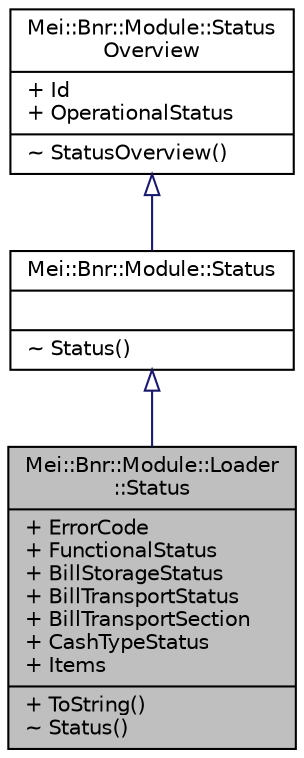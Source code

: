 digraph "Mei::Bnr::Module::Loader::Status"
{
  edge [fontname="Helvetica",fontsize="10",labelfontname="Helvetica",labelfontsize="10"];
  node [fontname="Helvetica",fontsize="10",shape=record];
  Node1 [label="{Mei::Bnr::Module::Loader\l::Status\n|+ ErrorCode\l+ FunctionalStatus\l+ BillStorageStatus\l+ BillTransportStatus\l+ BillTransportSection\l+ CashTypeStatus\l+ Items\l|+ ToString()\l~ Status()\l}",height=0.2,width=0.4,color="black", fillcolor="grey75", style="filled", fontcolor="black"];
  Node2 -> Node1 [dir="back",color="midnightblue",fontsize="10",style="solid",arrowtail="onormal",fontname="Helvetica"];
  Node2 [label="{Mei::Bnr::Module::Status\n||~ Status()\l}",height=0.2,width=0.4,color="black", fillcolor="white", style="filled",URL="$a00127.html",tooltip="Module::Status "];
  Node3 -> Node2 [dir="back",color="midnightblue",fontsize="10",style="solid",arrowtail="onormal",fontname="Helvetica"];
  Node3 [label="{Mei::Bnr::Module::Status\lOverview\n|+ Id\l+ OperationalStatus\l|~ StatusOverview()\l}",height=0.2,width=0.4,color="black", fillcolor="white", style="filled",URL="$a00128.html",tooltip="Module::StatusOverview "];
}
